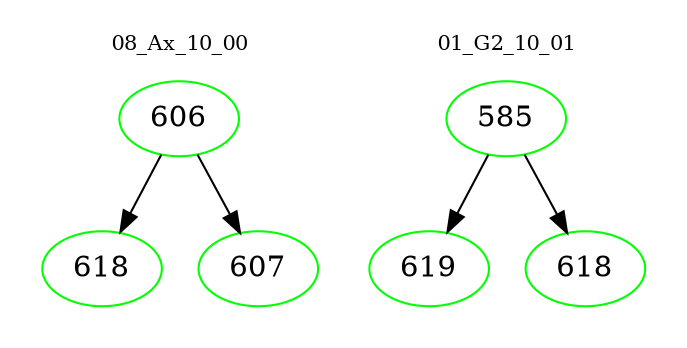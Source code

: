 digraph{
subgraph cluster_0 {
color = white
label = "08_Ax_10_00";
fontsize=10;
T0_606 [label="606", color="green"]
T0_606 -> T0_618 [color="black"]
T0_618 [label="618", color="green"]
T0_606 -> T0_607 [color="black"]
T0_607 [label="607", color="green"]
}
subgraph cluster_1 {
color = white
label = "01_G2_10_01";
fontsize=10;
T1_585 [label="585", color="green"]
T1_585 -> T1_619 [color="black"]
T1_619 [label="619", color="green"]
T1_585 -> T1_618 [color="black"]
T1_618 [label="618", color="green"]
}
}

